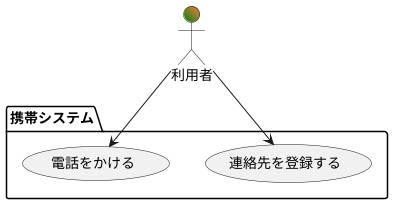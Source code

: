 @startuml ユースケース図

' left to right direction
actor 利用者 #green\ff7f50
package 携帯システム {
usecase 連絡先を登録する
usecase 電話をかける
}
利用者 --> 連絡先を登録する
利用者 --> 電話をかける
@enduml